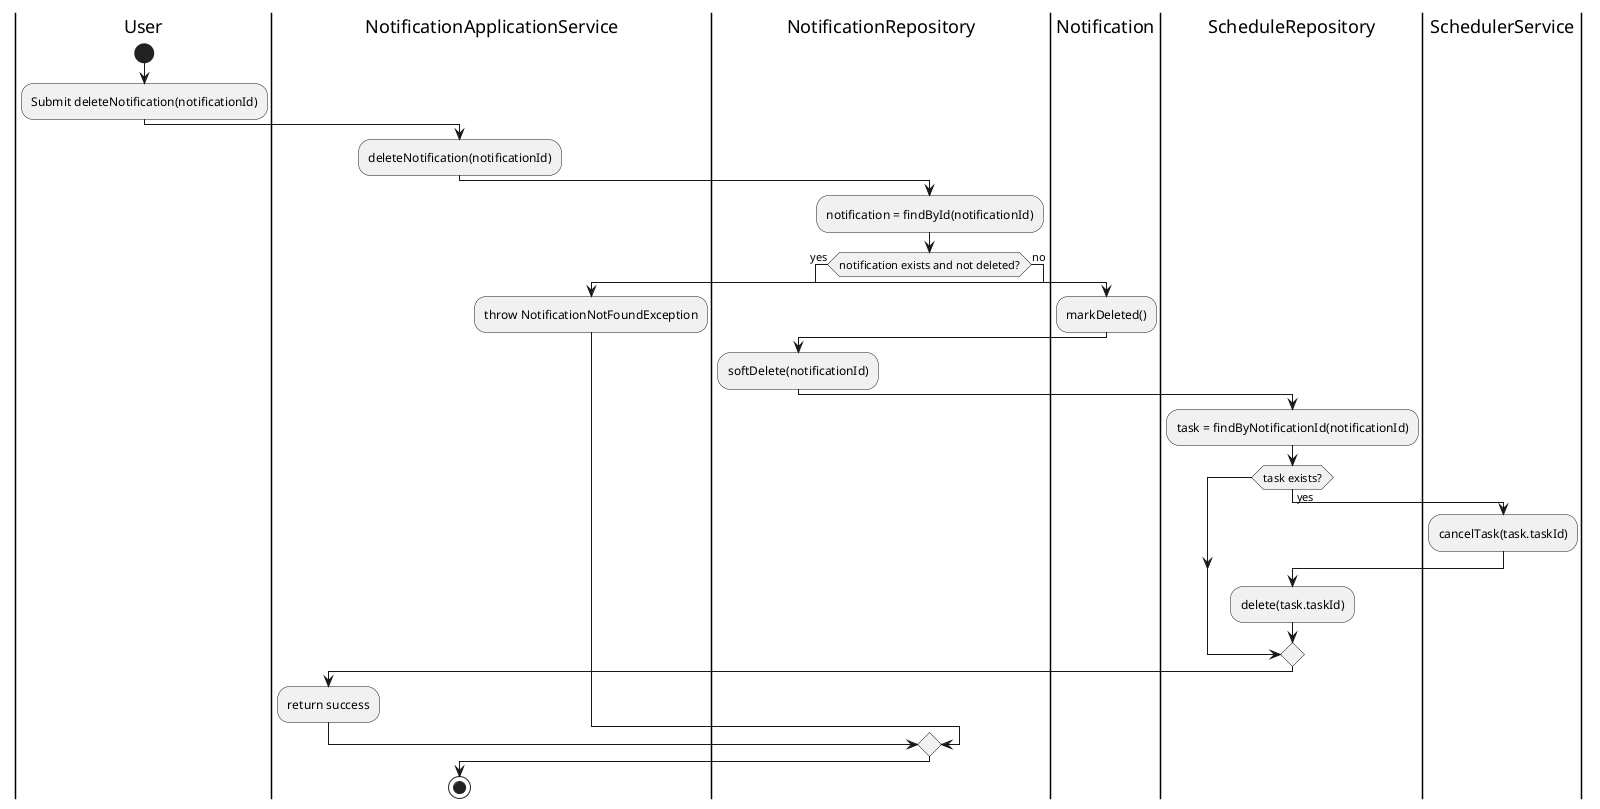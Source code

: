 @startuml NotificationDeletionFlow
|User|
start
:Submit deleteNotification(notificationId);
|NotificationApplicationService|
:deleteNotification(notificationId);
|NotificationRepository|
:notification = findById(notificationId);
if (notification exists and not deleted?) then (yes)
  |Notification|
  :markDeleted();
  |NotificationRepository|
  :softDelete(notificationId);
  |ScheduleRepository|
  :task = findByNotificationId(notificationId);
  if (task exists?) then (yes)
    |SchedulerService|
    :cancelTask(task.taskId);
    |ScheduleRepository|
    :delete(task.taskId);
  endif
  |NotificationApplicationService|
  :return success;
else (no)
  |NotificationApplicationService|
  :throw NotificationNotFoundException;
endif
stop
@enduml

